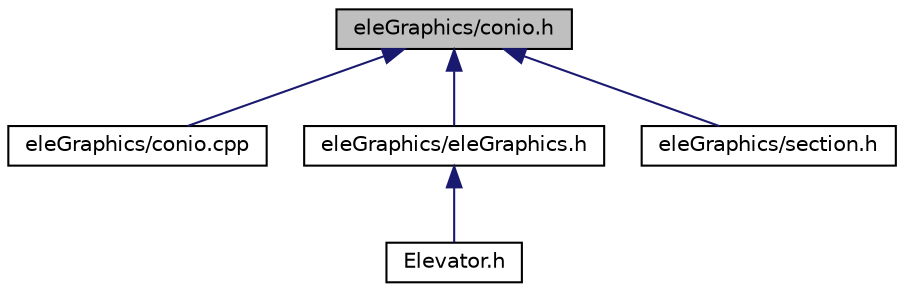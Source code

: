 digraph "eleGraphics/conio.h"
{
  edge [fontname="Helvetica",fontsize="10",labelfontname="Helvetica",labelfontsize="10"];
  node [fontname="Helvetica",fontsize="10",shape=record];
  Node1 [label="eleGraphics/conio.h",height=0.2,width=0.4,color="black", fillcolor="grey75", style="filled", fontcolor="black"];
  Node1 -> Node2 [dir="back",color="midnightblue",fontsize="10",style="solid",fontname="Helvetica"];
  Node2 [label="eleGraphics/conio.cpp",height=0.2,width=0.4,color="black", fillcolor="white", style="filled",URL="$conio_8cpp.html",tooltip="conio implements a partial clone of Borland&#39;s console I/O. "];
  Node1 -> Node3 [dir="back",color="midnightblue",fontsize="10",style="solid",fontname="Helvetica"];
  Node3 [label="eleGraphics/eleGraphics.h",height=0.2,width=0.4,color="black", fillcolor="white", style="filled",URL="$eleGraphics_8h_source.html"];
  Node3 -> Node4 [dir="back",color="midnightblue",fontsize="10",style="solid",fontname="Helvetica"];
  Node4 [label="Elevator.h",height=0.2,width=0.4,color="black", fillcolor="white", style="filled",URL="$Elevator_8h_source.html"];
  Node1 -> Node5 [dir="back",color="midnightblue",fontsize="10",style="solid",fontname="Helvetica"];
  Node5 [label="eleGraphics/section.h",height=0.2,width=0.4,color="black", fillcolor="white", style="filled",URL="$section_8h_source.html"];
}
